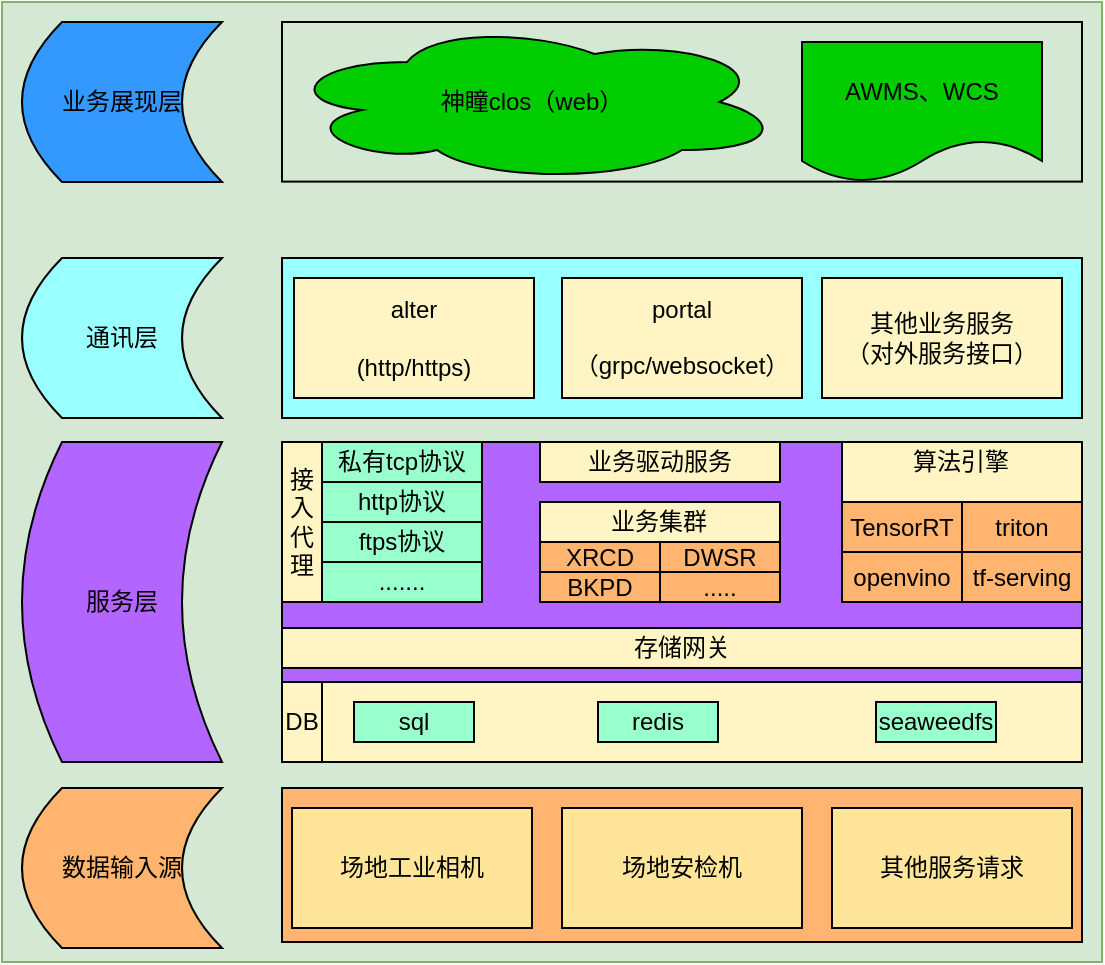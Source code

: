 <mxfile version="14.2.9" type="github">
  <diagram id="wFE0QG_FPsp0jaGvCLVb" name="Page-1">
    <mxGraphModel dx="1040" dy="1673" grid="1" gridSize="10" guides="1" tooltips="1" connect="1" arrows="1" fold="1" page="1" pageScale="1" pageWidth="850" pageHeight="1100" math="0" shadow="0">
      <root>
        <mxCell id="0" />
        <mxCell id="1" parent="0" />
        <mxCell id="Ps379T2DEMAQOAS2OMpo-91" value="" style="rounded=0;whiteSpace=wrap;html=1;labelBackgroundColor=none;fillColor=#d5e8d4;strokeColor=#82b366;" vertex="1" parent="1">
          <mxGeometry x="180" y="-1000" width="550" height="480" as="geometry" />
        </mxCell>
        <mxCell id="Ps379T2DEMAQOAS2OMpo-132" value="业务展现层" style="shape=dataStorage;whiteSpace=wrap;html=1;fixedSize=1;fillColor=#3399FF;" vertex="1" parent="1">
          <mxGeometry x="190" y="-990" width="100" height="80" as="geometry" />
        </mxCell>
        <mxCell id="Ps379T2DEMAQOAS2OMpo-133" value="通讯层" style="shape=dataStorage;whiteSpace=wrap;html=1;fixedSize=1;fillColor=#99FFFF;" vertex="1" parent="1">
          <mxGeometry x="190" y="-872" width="100" height="80" as="geometry" />
        </mxCell>
        <mxCell id="Ps379T2DEMAQOAS2OMpo-134" value="服务层" style="shape=dataStorage;whiteSpace=wrap;html=1;fixedSize=1;fillColor=#B266FF;" vertex="1" parent="1">
          <mxGeometry x="190" y="-780" width="100" height="160" as="geometry" />
        </mxCell>
        <mxCell id="Ps379T2DEMAQOAS2OMpo-135" value="数据输入源" style="shape=dataStorage;whiteSpace=wrap;html=1;fixedSize=1;fillColor=#FFB570;" vertex="1" parent="1">
          <mxGeometry x="190" y="-607" width="100" height="80" as="geometry" />
        </mxCell>
        <mxCell id="Ps379T2DEMAQOAS2OMpo-137" value="" style="rounded=0;whiteSpace=wrap;html=1;fontSize=12;fillColor=#99FFFF;" vertex="1" parent="1">
          <mxGeometry x="320" y="-872" width="400" height="80" as="geometry" />
        </mxCell>
        <mxCell id="Ps379T2DEMAQOAS2OMpo-138" value="&lt;span&gt;alter&lt;/span&gt;&lt;br&gt;&lt;br&gt;&lt;span&gt;(http/https)&lt;/span&gt;" style="rounded=0;whiteSpace=wrap;html=1;fontSize=12;fillColor=#FFF4C3;" vertex="1" parent="1">
          <mxGeometry x="326" y="-862" width="120" height="60" as="geometry" />
        </mxCell>
        <mxCell id="Ps379T2DEMAQOAS2OMpo-139" value="&lt;p style=&quot;line-height: 15.6px&quot;&gt;portal&lt;/p&gt;&lt;p style=&quot;line-height: 15.6px&quot;&gt;（grpc/websocket）&lt;/p&gt;" style="rounded=0;whiteSpace=wrap;html=1;fontSize=12;fillColor=#FFF4C3;" vertex="1" parent="1">
          <mxGeometry x="460" y="-862" width="120" height="60" as="geometry" />
        </mxCell>
        <mxCell id="Ps379T2DEMAQOAS2OMpo-140" value="其他业务服务&lt;br&gt;（对外服务接口）" style="rounded=0;whiteSpace=wrap;html=1;fontSize=12;fillColor=#FFF4C3;" vertex="1" parent="1">
          <mxGeometry x="590" y="-862" width="120" height="60" as="geometry" />
        </mxCell>
        <mxCell id="Ps379T2DEMAQOAS2OMpo-141" value="" style="rounded=0;whiteSpace=wrap;html=1;labelBackgroundColor=#33FF99;fillColor=#B266FF;" vertex="1" parent="1">
          <mxGeometry x="320" y="-780" width="400" height="160" as="geometry" />
        </mxCell>
        <mxCell id="Ps379T2DEMAQOAS2OMpo-142" value="" style="rounded=0;whiteSpace=wrap;html=1;fillColor=#FFF4C3;" vertex="1" parent="1">
          <mxGeometry x="320" y="-660" width="400" height="40" as="geometry" />
        </mxCell>
        <mxCell id="Ps379T2DEMAQOAS2OMpo-143" value="sql" style="rounded=0;whiteSpace=wrap;html=1;fillColor=#99FFCC;" vertex="1" parent="1">
          <mxGeometry x="356" y="-650" width="60" height="20" as="geometry" />
        </mxCell>
        <mxCell id="Ps379T2DEMAQOAS2OMpo-144" value="DB" style="rounded=0;whiteSpace=wrap;html=1;fillColor=#FFF4C3;" vertex="1" parent="1">
          <mxGeometry x="320" y="-660" width="20" height="40" as="geometry" />
        </mxCell>
        <mxCell id="Ps379T2DEMAQOAS2OMpo-145" value="redis" style="rounded=0;whiteSpace=wrap;html=1;fillColor=#99FFCC;" vertex="1" parent="1">
          <mxGeometry x="478" y="-650" width="60" height="20" as="geometry" />
        </mxCell>
        <mxCell id="Ps379T2DEMAQOAS2OMpo-146" value="seaweedfs" style="rounded=0;whiteSpace=wrap;html=1;fillColor=#99FFCC;" vertex="1" parent="1">
          <mxGeometry x="617" y="-650" width="60" height="20" as="geometry" />
        </mxCell>
        <mxCell id="Ps379T2DEMAQOAS2OMpo-147" value="" style="rounded=0;whiteSpace=wrap;html=1;fontSize=12;" vertex="1" parent="1">
          <mxGeometry x="320" y="-780" width="100" height="80" as="geometry" />
        </mxCell>
        <mxCell id="Ps379T2DEMAQOAS2OMpo-148" value="接入代理" style="rounded=0;whiteSpace=wrap;html=1;fontSize=12;fillColor=#FFF4C3;" vertex="1" parent="1">
          <mxGeometry x="320" y="-780" width="20" height="80" as="geometry" />
        </mxCell>
        <mxCell id="Ps379T2DEMAQOAS2OMpo-149" value="私有tcp协议" style="rounded=0;whiteSpace=wrap;html=1;fontSize=12;fillColor=#99FFCC;" vertex="1" parent="1">
          <mxGeometry x="340" y="-780" width="80" height="20" as="geometry" />
        </mxCell>
        <mxCell id="Ps379T2DEMAQOAS2OMpo-150" value="http协议" style="rounded=0;whiteSpace=wrap;html=1;fontSize=12;fillColor=#99FFCC;" vertex="1" parent="1">
          <mxGeometry x="340" y="-760" width="80" height="20" as="geometry" />
        </mxCell>
        <mxCell id="Ps379T2DEMAQOAS2OMpo-151" value="ftps协议" style="rounded=0;whiteSpace=wrap;html=1;fontSize=12;fillColor=#99FFCC;" vertex="1" parent="1">
          <mxGeometry x="340" y="-740" width="80" height="20" as="geometry" />
        </mxCell>
        <mxCell id="Ps379T2DEMAQOAS2OMpo-152" value="......." style="rounded=0;whiteSpace=wrap;html=1;fontSize=12;fillColor=#99FFCC;" vertex="1" parent="1">
          <mxGeometry x="340" y="-720" width="80" height="20" as="geometry" />
        </mxCell>
        <mxCell id="Ps379T2DEMAQOAS2OMpo-153" value="业务驱动服务" style="rounded=0;whiteSpace=wrap;html=1;fontSize=12;fillColor=#FFF4C3;" vertex="1" parent="1">
          <mxGeometry x="449" y="-780" width="120" height="20" as="geometry" />
        </mxCell>
        <mxCell id="Ps379T2DEMAQOAS2OMpo-154" value="" style="rounded=0;whiteSpace=wrap;html=1;fontSize=12;align=center;fillColor=#FFF4C3;" vertex="1" parent="1">
          <mxGeometry x="449" y="-750" width="120" height="50" as="geometry" />
        </mxCell>
        <mxCell id="Ps379T2DEMAQOAS2OMpo-155" value="&lt;span&gt;业务集群&lt;/span&gt;" style="text;html=1;align=center;verticalAlign=middle;resizable=0;points=[];autosize=1;fontSize=12;" vertex="1" parent="1">
          <mxGeometry x="478" y="-750" width="60" height="20" as="geometry" />
        </mxCell>
        <mxCell id="Ps379T2DEMAQOAS2OMpo-156" value="XRCD" style="rounded=0;whiteSpace=wrap;html=1;fontSize=12;fillColor=#FFB570;" vertex="1" parent="1">
          <mxGeometry x="449" y="-730" width="60" height="15" as="geometry" />
        </mxCell>
        <mxCell id="Ps379T2DEMAQOAS2OMpo-157" value="DWSR" style="rounded=0;whiteSpace=wrap;html=1;fontSize=12;fillColor=#FFB570;" vertex="1" parent="1">
          <mxGeometry x="509" y="-730" width="60" height="15" as="geometry" />
        </mxCell>
        <mxCell id="Ps379T2DEMAQOAS2OMpo-158" value="BKPD" style="rounded=0;whiteSpace=wrap;html=1;fontSize=12;fillColor=#FFB570;" vertex="1" parent="1">
          <mxGeometry x="449" y="-715" width="60" height="15" as="geometry" />
        </mxCell>
        <mxCell id="Ps379T2DEMAQOAS2OMpo-159" value="....." style="rounded=0;whiteSpace=wrap;html=1;fontSize=12;fillColor=#FFB570;" vertex="1" parent="1">
          <mxGeometry x="509" y="-715" width="60" height="15" as="geometry" />
        </mxCell>
        <mxCell id="Ps379T2DEMAQOAS2OMpo-160" value="" style="rounded=0;whiteSpace=wrap;html=1;fontSize=12;fillColor=#FFF4C3;" vertex="1" parent="1">
          <mxGeometry x="600" y="-780" width="120" height="80" as="geometry" />
        </mxCell>
        <mxCell id="Ps379T2DEMAQOAS2OMpo-161" value="&lt;span&gt;算法引擎&lt;/span&gt;" style="text;html=1;align=center;verticalAlign=middle;resizable=0;points=[];autosize=1;fontSize=12;" vertex="1" parent="1">
          <mxGeometry x="629" y="-780" width="60" height="20" as="geometry" />
        </mxCell>
        <mxCell id="Ps379T2DEMAQOAS2OMpo-162" value="openvino" style="rounded=0;whiteSpace=wrap;html=1;fontSize=12;fillColor=#FFB570;" vertex="1" parent="1">
          <mxGeometry x="600" y="-725" width="60" height="25" as="geometry" />
        </mxCell>
        <mxCell id="Ps379T2DEMAQOAS2OMpo-163" value="tf-serving" style="rounded=0;whiteSpace=wrap;html=1;fontSize=12;fillColor=#FFB570;" vertex="1" parent="1">
          <mxGeometry x="660" y="-725" width="60" height="25" as="geometry" />
        </mxCell>
        <mxCell id="Ps379T2DEMAQOAS2OMpo-164" value="TensorRT" style="rounded=0;whiteSpace=wrap;html=1;fontSize=12;fillColor=#FFB570;" vertex="1" parent="1">
          <mxGeometry x="600" y="-750" width="60" height="25" as="geometry" />
        </mxCell>
        <mxCell id="Ps379T2DEMAQOAS2OMpo-165" value="triton" style="rounded=0;whiteSpace=wrap;html=1;fontSize=12;fillColor=#FFB570;" vertex="1" parent="1">
          <mxGeometry x="660" y="-750" width="60" height="25" as="geometry" />
        </mxCell>
        <mxCell id="Ps379T2DEMAQOAS2OMpo-166" value="存储网关" style="rounded=0;whiteSpace=wrap;html=1;fontSize=12;fillColor=#FFF4C3;" vertex="1" parent="1">
          <mxGeometry x="320" y="-687" width="400" height="20" as="geometry" />
        </mxCell>
        <mxCell id="Ps379T2DEMAQOAS2OMpo-167" value="" style="rounded=0;whiteSpace=wrap;html=1;labelBackgroundColor=#33FF99;fillColor=#FFB570;" vertex="1" parent="1">
          <mxGeometry x="320" y="-607" width="400" height="77" as="geometry" />
        </mxCell>
        <mxCell id="Ps379T2DEMAQOAS2OMpo-168" value="场地工业相机" style="rounded=0;whiteSpace=wrap;html=1;fontSize=12;fillColor=#FFE599;" vertex="1" parent="1">
          <mxGeometry x="325" y="-597" width="120" height="60" as="geometry" />
        </mxCell>
        <mxCell id="Ps379T2DEMAQOAS2OMpo-169" value="场地安检机" style="rounded=0;whiteSpace=wrap;html=1;fontSize=12;fillColor=#FFE599;" vertex="1" parent="1">
          <mxGeometry x="460" y="-597" width="120" height="60" as="geometry" />
        </mxCell>
        <mxCell id="Ps379T2DEMAQOAS2OMpo-170" value="其他服务请求" style="rounded=0;whiteSpace=wrap;html=1;fontSize=12;fillColor=#FFE599;" vertex="1" parent="1">
          <mxGeometry x="595" y="-597" width="120" height="60" as="geometry" />
        </mxCell>
        <mxCell id="Ps379T2DEMAQOAS2OMpo-172" value="" style="rounded=0;whiteSpace=wrap;html=1;labelBackgroundColor=none;fillColor=none;" vertex="1" parent="1">
          <mxGeometry x="320" y="-990" width="400" height="79.8" as="geometry" />
        </mxCell>
        <mxCell id="Ps379T2DEMAQOAS2OMpo-173" value="神瞳clos（web）" style="ellipse;shape=cloud;whiteSpace=wrap;html=1;fontSize=12;fillColor=#00CC00;" vertex="1" parent="1">
          <mxGeometry x="320" y="-990" width="250" height="80" as="geometry" />
        </mxCell>
        <mxCell id="Ps379T2DEMAQOAS2OMpo-174" value="AWMS、WCS" style="shape=document;whiteSpace=wrap;html=1;boundedLbl=1;rounded=0;labelBackgroundColor=none;fillColor=#00CC00;" vertex="1" parent="1">
          <mxGeometry x="580" y="-980" width="120" height="70" as="geometry" />
        </mxCell>
      </root>
    </mxGraphModel>
  </diagram>
</mxfile>

